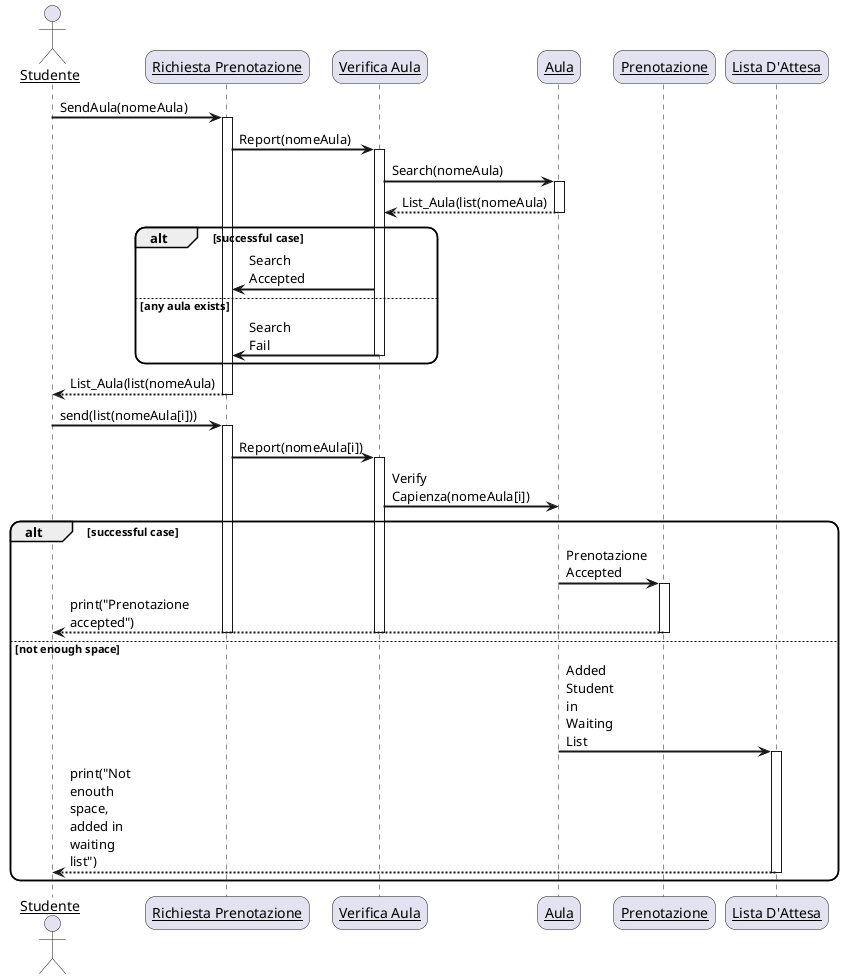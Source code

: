 @startuml
skinparam sequenceArrowThickness 2
skinparam roundcorner 20
skinparam maxmessagesize 60
skinparam sequenceParticipant underline

actor Studente
participant "Richiesta Prenotazione" as A
participant "Verifica Aula" as B
participant "Aula" as C
participant "Prenotazione" as D
participant "Lista D'Attesa" as E

Studente -> A: SendAula(nomeAula)
activate A

A -> B: Report(nomeAula)
activate B

B -> C: Search(nomeAula)
activate C

C --> B: List_Aula(list(nomeAula)

deactivate C

alt successful case

    B -> A: Search Accepted

else any aula exists

    B -> A: Search Fail

deactivate B
    
end

A --> Studente: List_Aula(list(nomeAula)
deactivate A

Studente -> A: send(list(nomeAula[i]))
activate A

A -> B: Report(nomeAula[i])
activate B

B -> C: Verify Capienza(nomeAula[i])

alt successful case

    C -> D: Prenotazione Accepted
    activate D
    D --> Studente: print("Prenotazione accepted")
    deactivate D
    deactivate C
    deactivate B
    deactivate A
    
else not enough space

    C -> E: Added Student in Waiting List
    activate E
    E --> Studente: print("Not enouth space, added in waiting list")
    deactivate E
    deactivate C
    deactivate B
    deactivate A
    
deactivate B
    
end

@enduml
